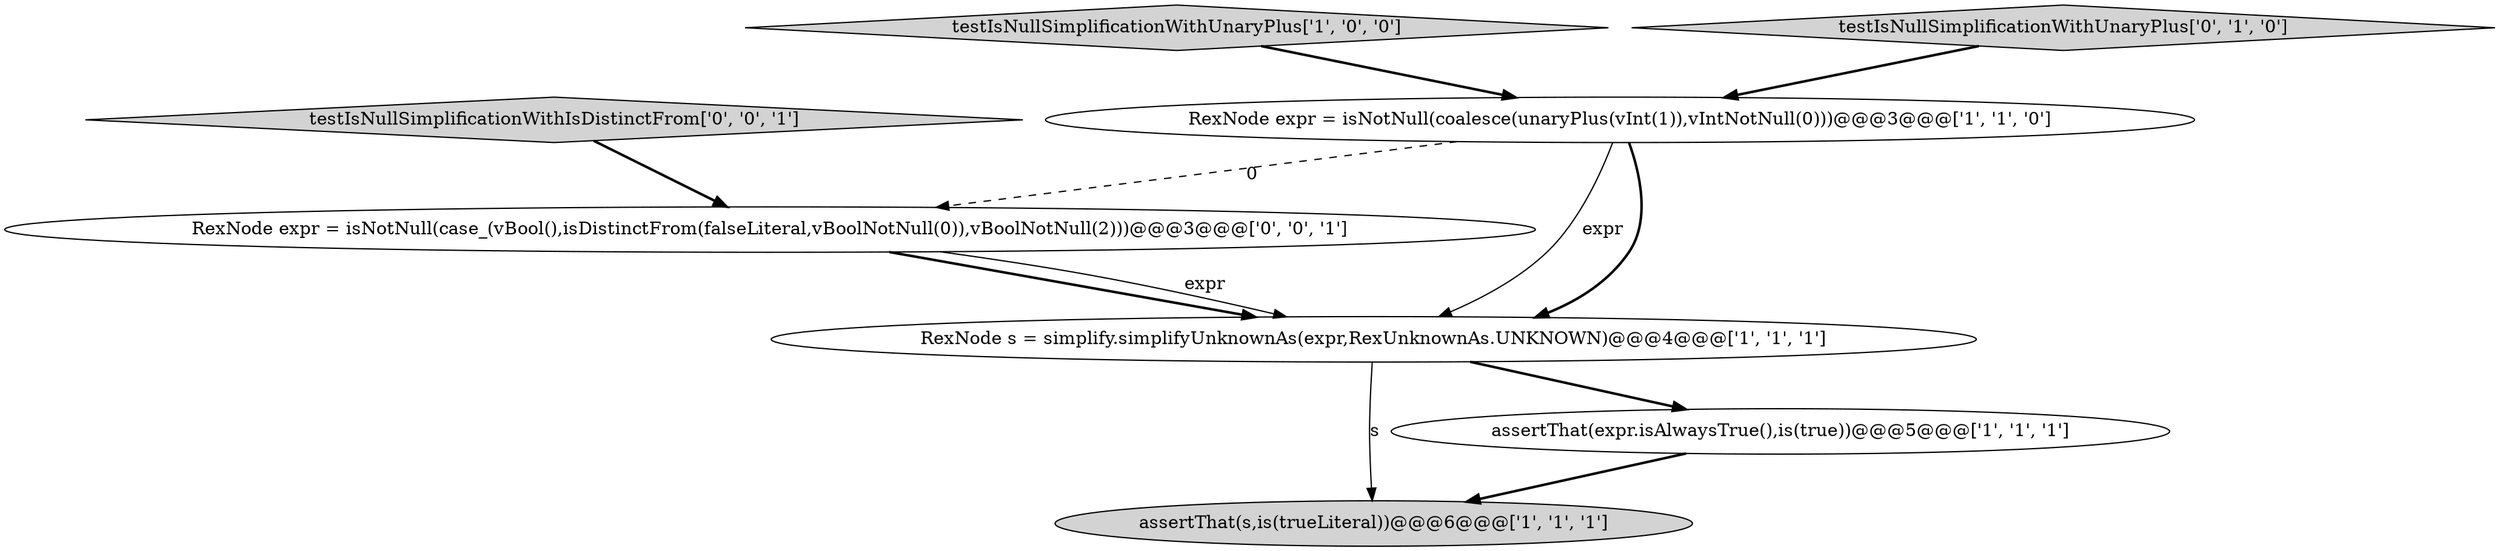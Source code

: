 digraph {
4 [style = filled, label = "RexNode expr = isNotNull(coalesce(unaryPlus(vInt(1)),vIntNotNull(0)))@@@3@@@['1', '1', '0']", fillcolor = white, shape = ellipse image = "AAA0AAABBB1BBB"];
1 [style = filled, label = "assertThat(s,is(trueLiteral))@@@6@@@['1', '1', '1']", fillcolor = lightgray, shape = ellipse image = "AAA0AAABBB1BBB"];
0 [style = filled, label = "RexNode s = simplify.simplifyUnknownAs(expr,RexUnknownAs.UNKNOWN)@@@4@@@['1', '1', '1']", fillcolor = white, shape = ellipse image = "AAA0AAABBB1BBB"];
2 [style = filled, label = "testIsNullSimplificationWithUnaryPlus['1', '0', '0']", fillcolor = lightgray, shape = diamond image = "AAA0AAABBB1BBB"];
7 [style = filled, label = "testIsNullSimplificationWithIsDistinctFrom['0', '0', '1']", fillcolor = lightgray, shape = diamond image = "AAA0AAABBB3BBB"];
6 [style = filled, label = "RexNode expr = isNotNull(case_(vBool(),isDistinctFrom(falseLiteral,vBoolNotNull(0)),vBoolNotNull(2)))@@@3@@@['0', '0', '1']", fillcolor = white, shape = ellipse image = "AAA0AAABBB3BBB"];
3 [style = filled, label = "assertThat(expr.isAlwaysTrue(),is(true))@@@5@@@['1', '1', '1']", fillcolor = white, shape = ellipse image = "AAA0AAABBB1BBB"];
5 [style = filled, label = "testIsNullSimplificationWithUnaryPlus['0', '1', '0']", fillcolor = lightgray, shape = diamond image = "AAA0AAABBB2BBB"];
0->3 [style = bold, label=""];
0->1 [style = solid, label="s"];
6->0 [style = bold, label=""];
7->6 [style = bold, label=""];
3->1 [style = bold, label=""];
4->6 [style = dashed, label="0"];
2->4 [style = bold, label=""];
4->0 [style = solid, label="expr"];
5->4 [style = bold, label=""];
6->0 [style = solid, label="expr"];
4->0 [style = bold, label=""];
}

